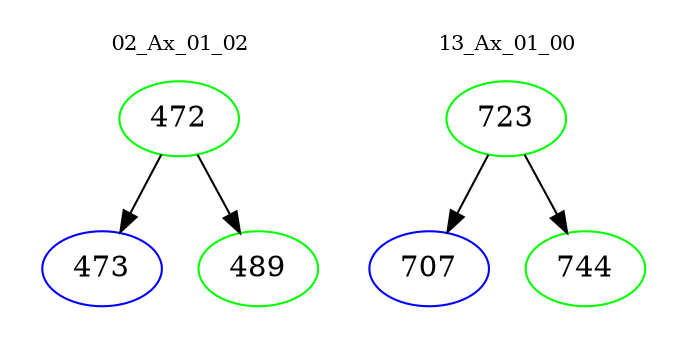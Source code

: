 digraph{
subgraph cluster_0 {
color = white
label = "02_Ax_01_02";
fontsize=10;
T0_472 [label="472", color="green"]
T0_472 -> T0_473 [color="black"]
T0_473 [label="473", color="blue"]
T0_472 -> T0_489 [color="black"]
T0_489 [label="489", color="green"]
}
subgraph cluster_1 {
color = white
label = "13_Ax_01_00";
fontsize=10;
T1_723 [label="723", color="green"]
T1_723 -> T1_707 [color="black"]
T1_707 [label="707", color="blue"]
T1_723 -> T1_744 [color="black"]
T1_744 [label="744", color="green"]
}
}
